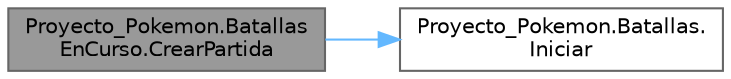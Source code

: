 digraph "Proyecto_Pokemon.BatallasEnCurso.CrearPartida"
{
 // INTERACTIVE_SVG=YES
 // LATEX_PDF_SIZE
  bgcolor="transparent";
  edge [fontname=Helvetica,fontsize=10,labelfontname=Helvetica,labelfontsize=10];
  node [fontname=Helvetica,fontsize=10,shape=box,height=0.2,width=0.4];
  rankdir="LR";
  Node1 [id="Node000001",label="Proyecto_Pokemon.Batallas\lEnCurso.CrearPartida",height=0.2,width=0.4,color="gray40", fillcolor="grey60", style="filled", fontcolor="black",tooltip="Se agrega nueva batalla a batallasencurso, se retorna la misma."];
  Node1 -> Node2 [id="edge1_Node000001_Node000002",color="steelblue1",style="solid",tooltip=" "];
  Node2 [id="Node000002",label="Proyecto_Pokemon.Batallas.\lIniciar",height=0.2,width=0.4,color="grey40", fillcolor="white", style="filled",URL="$classProyecto__Pokemon_1_1Batallas.html#a4bca72cbb1ee4550900344543df77524",tooltip="Requisitos previos para iniciar batalla."];
}
